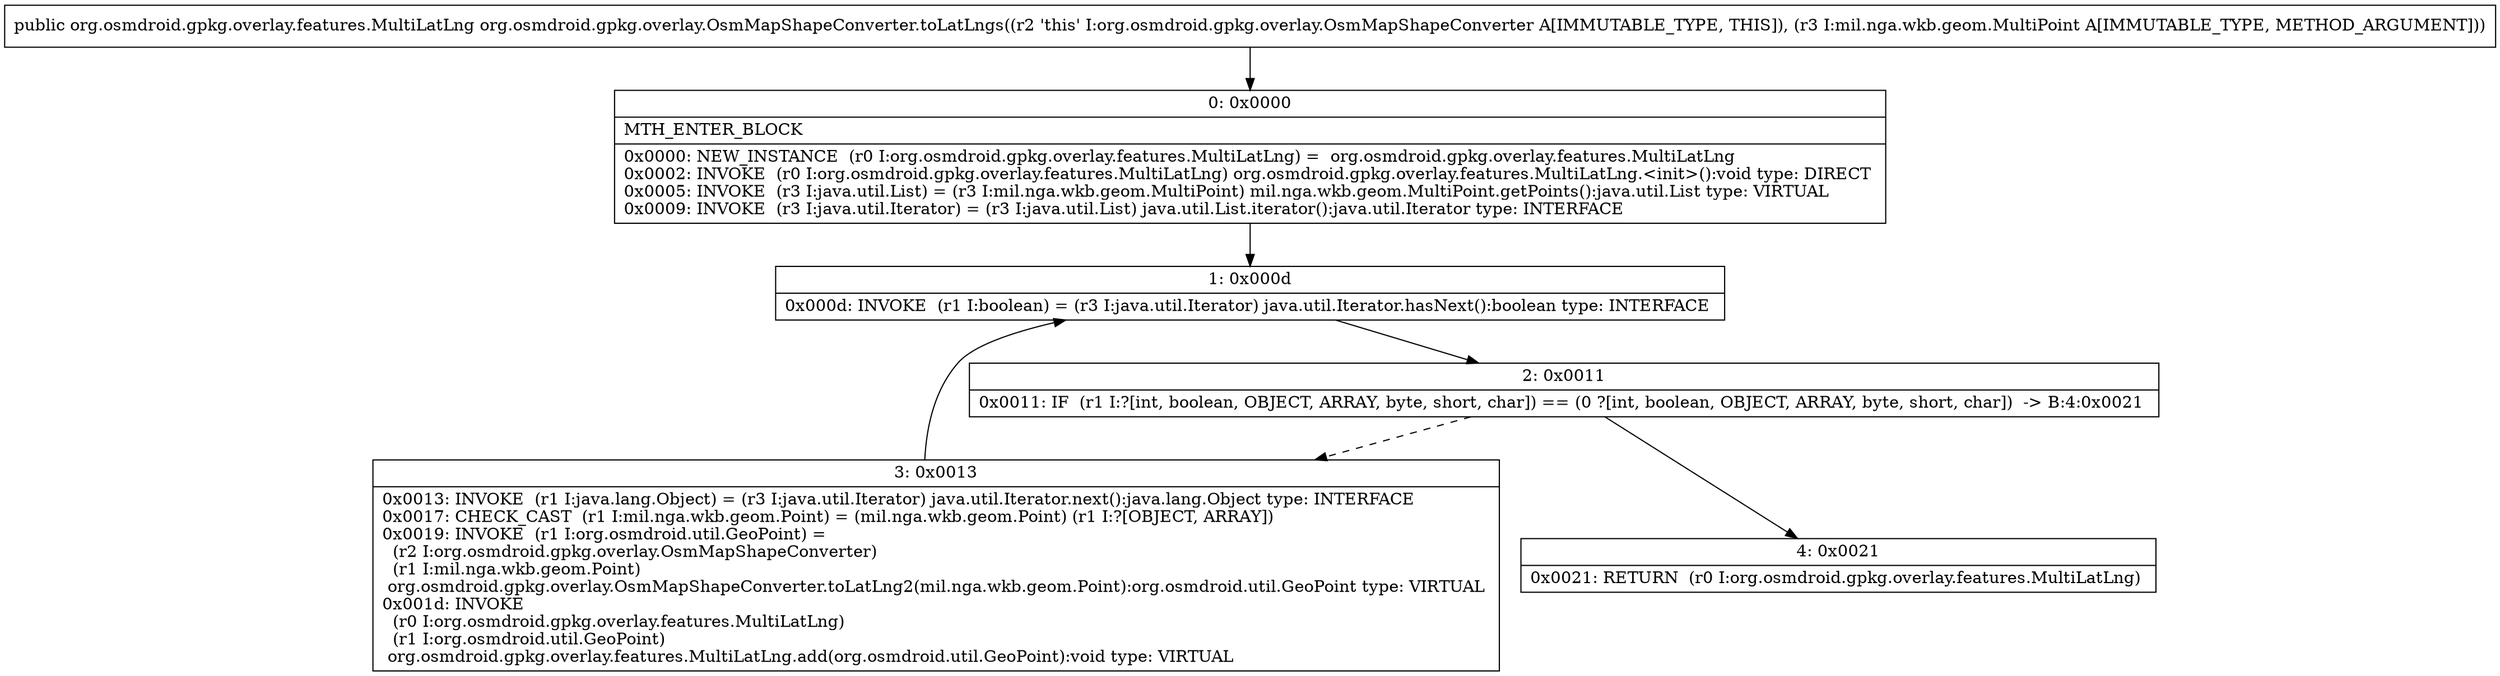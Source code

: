 digraph "CFG fororg.osmdroid.gpkg.overlay.OsmMapShapeConverter.toLatLngs(Lmil\/nga\/wkb\/geom\/MultiPoint;)Lorg\/osmdroid\/gpkg\/overlay\/features\/MultiLatLng;" {
Node_0 [shape=record,label="{0\:\ 0x0000|MTH_ENTER_BLOCK\l|0x0000: NEW_INSTANCE  (r0 I:org.osmdroid.gpkg.overlay.features.MultiLatLng) =  org.osmdroid.gpkg.overlay.features.MultiLatLng \l0x0002: INVOKE  (r0 I:org.osmdroid.gpkg.overlay.features.MultiLatLng) org.osmdroid.gpkg.overlay.features.MultiLatLng.\<init\>():void type: DIRECT \l0x0005: INVOKE  (r3 I:java.util.List) = (r3 I:mil.nga.wkb.geom.MultiPoint) mil.nga.wkb.geom.MultiPoint.getPoints():java.util.List type: VIRTUAL \l0x0009: INVOKE  (r3 I:java.util.Iterator) = (r3 I:java.util.List) java.util.List.iterator():java.util.Iterator type: INTERFACE \l}"];
Node_1 [shape=record,label="{1\:\ 0x000d|0x000d: INVOKE  (r1 I:boolean) = (r3 I:java.util.Iterator) java.util.Iterator.hasNext():boolean type: INTERFACE \l}"];
Node_2 [shape=record,label="{2\:\ 0x0011|0x0011: IF  (r1 I:?[int, boolean, OBJECT, ARRAY, byte, short, char]) == (0 ?[int, boolean, OBJECT, ARRAY, byte, short, char])  \-\> B:4:0x0021 \l}"];
Node_3 [shape=record,label="{3\:\ 0x0013|0x0013: INVOKE  (r1 I:java.lang.Object) = (r3 I:java.util.Iterator) java.util.Iterator.next():java.lang.Object type: INTERFACE \l0x0017: CHECK_CAST  (r1 I:mil.nga.wkb.geom.Point) = (mil.nga.wkb.geom.Point) (r1 I:?[OBJECT, ARRAY]) \l0x0019: INVOKE  (r1 I:org.osmdroid.util.GeoPoint) = \l  (r2 I:org.osmdroid.gpkg.overlay.OsmMapShapeConverter)\l  (r1 I:mil.nga.wkb.geom.Point)\l org.osmdroid.gpkg.overlay.OsmMapShapeConverter.toLatLng2(mil.nga.wkb.geom.Point):org.osmdroid.util.GeoPoint type: VIRTUAL \l0x001d: INVOKE  \l  (r0 I:org.osmdroid.gpkg.overlay.features.MultiLatLng)\l  (r1 I:org.osmdroid.util.GeoPoint)\l org.osmdroid.gpkg.overlay.features.MultiLatLng.add(org.osmdroid.util.GeoPoint):void type: VIRTUAL \l}"];
Node_4 [shape=record,label="{4\:\ 0x0021|0x0021: RETURN  (r0 I:org.osmdroid.gpkg.overlay.features.MultiLatLng) \l}"];
MethodNode[shape=record,label="{public org.osmdroid.gpkg.overlay.features.MultiLatLng org.osmdroid.gpkg.overlay.OsmMapShapeConverter.toLatLngs((r2 'this' I:org.osmdroid.gpkg.overlay.OsmMapShapeConverter A[IMMUTABLE_TYPE, THIS]), (r3 I:mil.nga.wkb.geom.MultiPoint A[IMMUTABLE_TYPE, METHOD_ARGUMENT])) }"];
MethodNode -> Node_0;
Node_0 -> Node_1;
Node_1 -> Node_2;
Node_2 -> Node_3[style=dashed];
Node_2 -> Node_4;
Node_3 -> Node_1;
}

